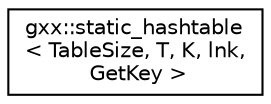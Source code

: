 digraph "Graphical Class Hierarchy"
{
  edge [fontname="Helvetica",fontsize="10",labelfontname="Helvetica",labelfontsize="10"];
  node [fontname="Helvetica",fontsize="10",shape=record];
  rankdir="LR";
  Node1 [label="gxx::static_hashtable\l\< TableSize, T, K, lnk,\l GetKey \>",height=0.2,width=0.4,color="black", fillcolor="white", style="filled",URL="$classgxx_1_1static__hashtable.html"];
}
